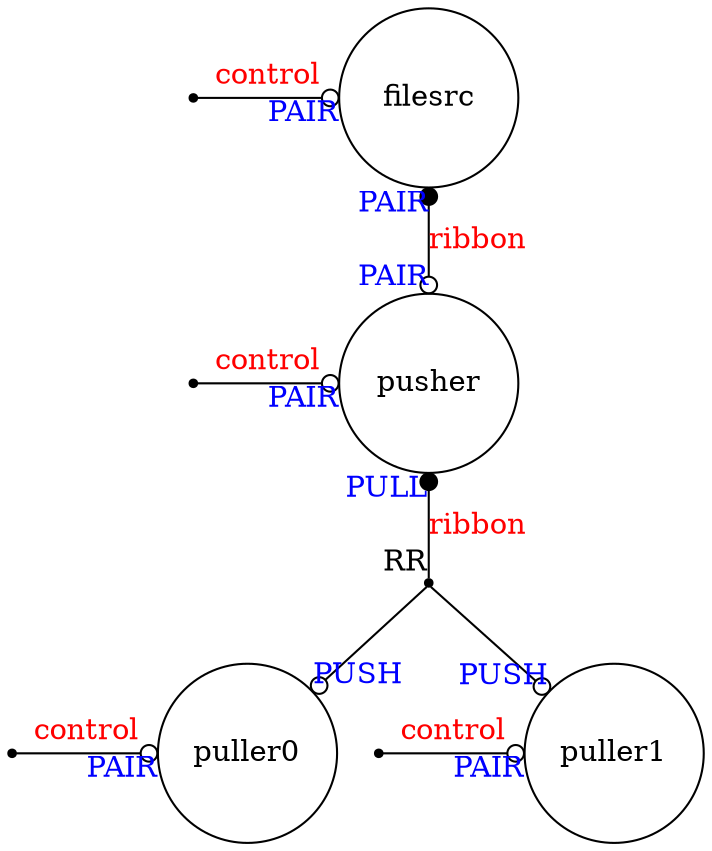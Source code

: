 digraph actor {
        point0[shape=point];
        point1[shape=point];
        point2[shape=point];
        point3[shape=point];

        filesrc[shape=circle,width=1.2];
        
        pusher[shape=circle,width=1.2];
        push[shape=point];
        
        puller0[shape=circle,width=1.2];
        puller1[shape=circle,width=1.2];

        {rank=same; point0,filesrc}
        {rank=same; point1,pusher}
        {rank=same; point2,puller0}
        {rank=same; point3,puller1}


        point0->filesrc[
                      arrowhead=odot,
                      headlabel=<<font color="blue">PAIR</font>>;
                      label=<<font color="red">control</font>>
                      ];

        point1->pusher[
                      arrowhead=odot,
                      headlabel=<<font color="blue">PAIR</font>>;
                      label=<<font color="red">control</font>>
                      ];

        point2->puller0[
                       arrowhead=odot,
                       headlabel=<<font color="blue">PAIR</font>>;
                       label=<<font color="red">control</font>>
                       ];
        point3->puller1[
                        arrowhead=odot,
                        headlabel=<<font color="blue">PAIR</font>>;
                        label=<<font color="red">control</font>>
                        ];
        filesrc->pusher[
                        dir=both,
                        arrowhead=odot,
                        arrowtail=dot,
                        taillabel=<<font color="blue">PAIR</font>>;
                        headlabel=<<font color="blue">PAIR</font>>;
                        label=<<font color="red">ribbon</font>>
                        ];


        pusher->push[
                        dir=both,
                        arrowhead=none,
                        arrowtail=dot,
                        label=<<font color="red">ribbon</font>>
                        taillabel=<<font color="blue">PULL</font>>;
                        headlabel=<<font color="black">RR</font>>;
                        ];
        push->puller0[
                        dir=both,
                        arrowhead=odot,
                        arrowtail=none,
                        headlabel=<<font color="blue">PUSH</font>>;
                        ];
        

        push->puller1[
                        dir=both,
                        arrowhead=odot,
                        arrowtail=none,
                        headlabel=<<font color="blue">PUSH</font>>;
                        ];

}
